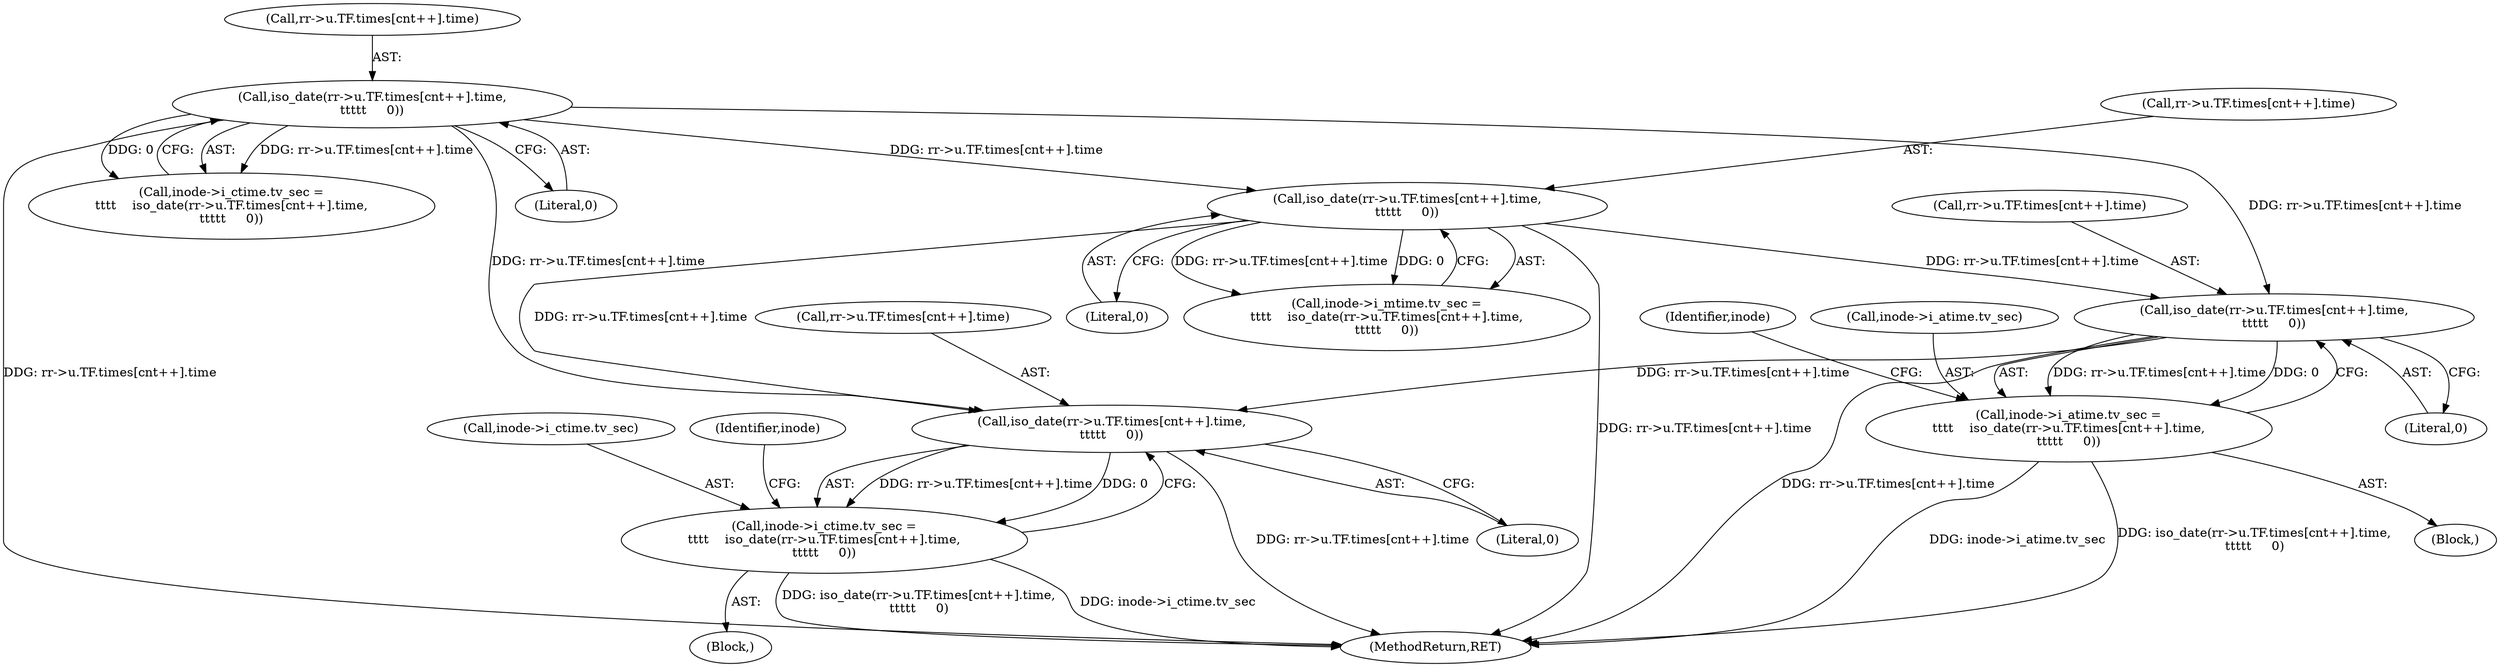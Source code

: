 digraph "0_linux_410dd3cf4c9b36f27ed4542ee18b1af5e68645a4_2@pointer" {
"1000527" [label="(Call,iso_date(rr->u.TF.times[cnt++].time,\n\t\t\t\t\t     0))"];
"1000451" [label="(Call,iso_date(rr->u.TF.times[cnt++].time,\n\t\t\t\t\t     0))"];
"1000489" [label="(Call,iso_date(rr->u.TF.times[cnt++].time,\n\t\t\t\t\t     0))"];
"1000521" [label="(Call,inode->i_atime.tv_sec =\n\t\t\t\t    iso_date(rr->u.TF.times[cnt++].time,\n\t\t\t\t\t     0))"];
"1000565" [label="(Call,iso_date(rr->u.TF.times[cnt++].time,\n\t\t\t\t\t     0))"];
"1000559" [label="(Call,inode->i_ctime.tv_sec =\n\t\t\t\t    iso_date(rr->u.TF.times[cnt++].time,\n\t\t\t\t\t     0))"];
"1000578" [label="(Literal,0)"];
"1000452" [label="(Call,rr->u.TF.times[cnt++].time)"];
"1000582" [label="(Identifier,inode)"];
"1000489" [label="(Call,iso_date(rr->u.TF.times[cnt++].time,\n\t\t\t\t\t     0))"];
"1000483" [label="(Call,inode->i_mtime.tv_sec =\n\t\t\t\t    iso_date(rr->u.TF.times[cnt++].time,\n\t\t\t\t\t     0))"];
"1000544" [label="(Identifier,inode)"];
"1000540" [label="(Literal,0)"];
"1000490" [label="(Call,rr->u.TF.times[cnt++].time)"];
"1000566" [label="(Call,rr->u.TF.times[cnt++].time)"];
"1000982" [label="(MethodReturn,RET)"];
"1000445" [label="(Call,inode->i_ctime.tv_sec =\n\t\t\t\t    iso_date(rr->u.TF.times[cnt++].time,\n\t\t\t\t\t     0))"];
"1000451" [label="(Call,iso_date(rr->u.TF.times[cnt++].time,\n\t\t\t\t\t     0))"];
"1000520" [label="(Block,)"];
"1000522" [label="(Call,inode->i_atime.tv_sec)"];
"1000558" [label="(Block,)"];
"1000528" [label="(Call,rr->u.TF.times[cnt++].time)"];
"1000502" [label="(Literal,0)"];
"1000560" [label="(Call,inode->i_ctime.tv_sec)"];
"1000527" [label="(Call,iso_date(rr->u.TF.times[cnt++].time,\n\t\t\t\t\t     0))"];
"1000565" [label="(Call,iso_date(rr->u.TF.times[cnt++].time,\n\t\t\t\t\t     0))"];
"1000521" [label="(Call,inode->i_atime.tv_sec =\n\t\t\t\t    iso_date(rr->u.TF.times[cnt++].time,\n\t\t\t\t\t     0))"];
"1000464" [label="(Literal,0)"];
"1000559" [label="(Call,inode->i_ctime.tv_sec =\n\t\t\t\t    iso_date(rr->u.TF.times[cnt++].time,\n\t\t\t\t\t     0))"];
"1000527" -> "1000521"  [label="AST: "];
"1000527" -> "1000540"  [label="CFG: "];
"1000528" -> "1000527"  [label="AST: "];
"1000540" -> "1000527"  [label="AST: "];
"1000521" -> "1000527"  [label="CFG: "];
"1000527" -> "1000982"  [label="DDG: rr->u.TF.times[cnt++].time"];
"1000527" -> "1000521"  [label="DDG: rr->u.TF.times[cnt++].time"];
"1000527" -> "1000521"  [label="DDG: 0"];
"1000451" -> "1000527"  [label="DDG: rr->u.TF.times[cnt++].time"];
"1000489" -> "1000527"  [label="DDG: rr->u.TF.times[cnt++].time"];
"1000527" -> "1000565"  [label="DDG: rr->u.TF.times[cnt++].time"];
"1000451" -> "1000445"  [label="AST: "];
"1000451" -> "1000464"  [label="CFG: "];
"1000452" -> "1000451"  [label="AST: "];
"1000464" -> "1000451"  [label="AST: "];
"1000445" -> "1000451"  [label="CFG: "];
"1000451" -> "1000982"  [label="DDG: rr->u.TF.times[cnt++].time"];
"1000451" -> "1000445"  [label="DDG: rr->u.TF.times[cnt++].time"];
"1000451" -> "1000445"  [label="DDG: 0"];
"1000451" -> "1000489"  [label="DDG: rr->u.TF.times[cnt++].time"];
"1000451" -> "1000565"  [label="DDG: rr->u.TF.times[cnt++].time"];
"1000489" -> "1000483"  [label="AST: "];
"1000489" -> "1000502"  [label="CFG: "];
"1000490" -> "1000489"  [label="AST: "];
"1000502" -> "1000489"  [label="AST: "];
"1000483" -> "1000489"  [label="CFG: "];
"1000489" -> "1000982"  [label="DDG: rr->u.TF.times[cnt++].time"];
"1000489" -> "1000483"  [label="DDG: rr->u.TF.times[cnt++].time"];
"1000489" -> "1000483"  [label="DDG: 0"];
"1000489" -> "1000565"  [label="DDG: rr->u.TF.times[cnt++].time"];
"1000521" -> "1000520"  [label="AST: "];
"1000522" -> "1000521"  [label="AST: "];
"1000544" -> "1000521"  [label="CFG: "];
"1000521" -> "1000982"  [label="DDG: inode->i_atime.tv_sec"];
"1000521" -> "1000982"  [label="DDG: iso_date(rr->u.TF.times[cnt++].time,\n\t\t\t\t\t     0)"];
"1000565" -> "1000559"  [label="AST: "];
"1000565" -> "1000578"  [label="CFG: "];
"1000566" -> "1000565"  [label="AST: "];
"1000578" -> "1000565"  [label="AST: "];
"1000559" -> "1000565"  [label="CFG: "];
"1000565" -> "1000982"  [label="DDG: rr->u.TF.times[cnt++].time"];
"1000565" -> "1000559"  [label="DDG: rr->u.TF.times[cnt++].time"];
"1000565" -> "1000559"  [label="DDG: 0"];
"1000559" -> "1000558"  [label="AST: "];
"1000560" -> "1000559"  [label="AST: "];
"1000582" -> "1000559"  [label="CFG: "];
"1000559" -> "1000982"  [label="DDG: inode->i_ctime.tv_sec"];
"1000559" -> "1000982"  [label="DDG: iso_date(rr->u.TF.times[cnt++].time,\n\t\t\t\t\t     0)"];
}
